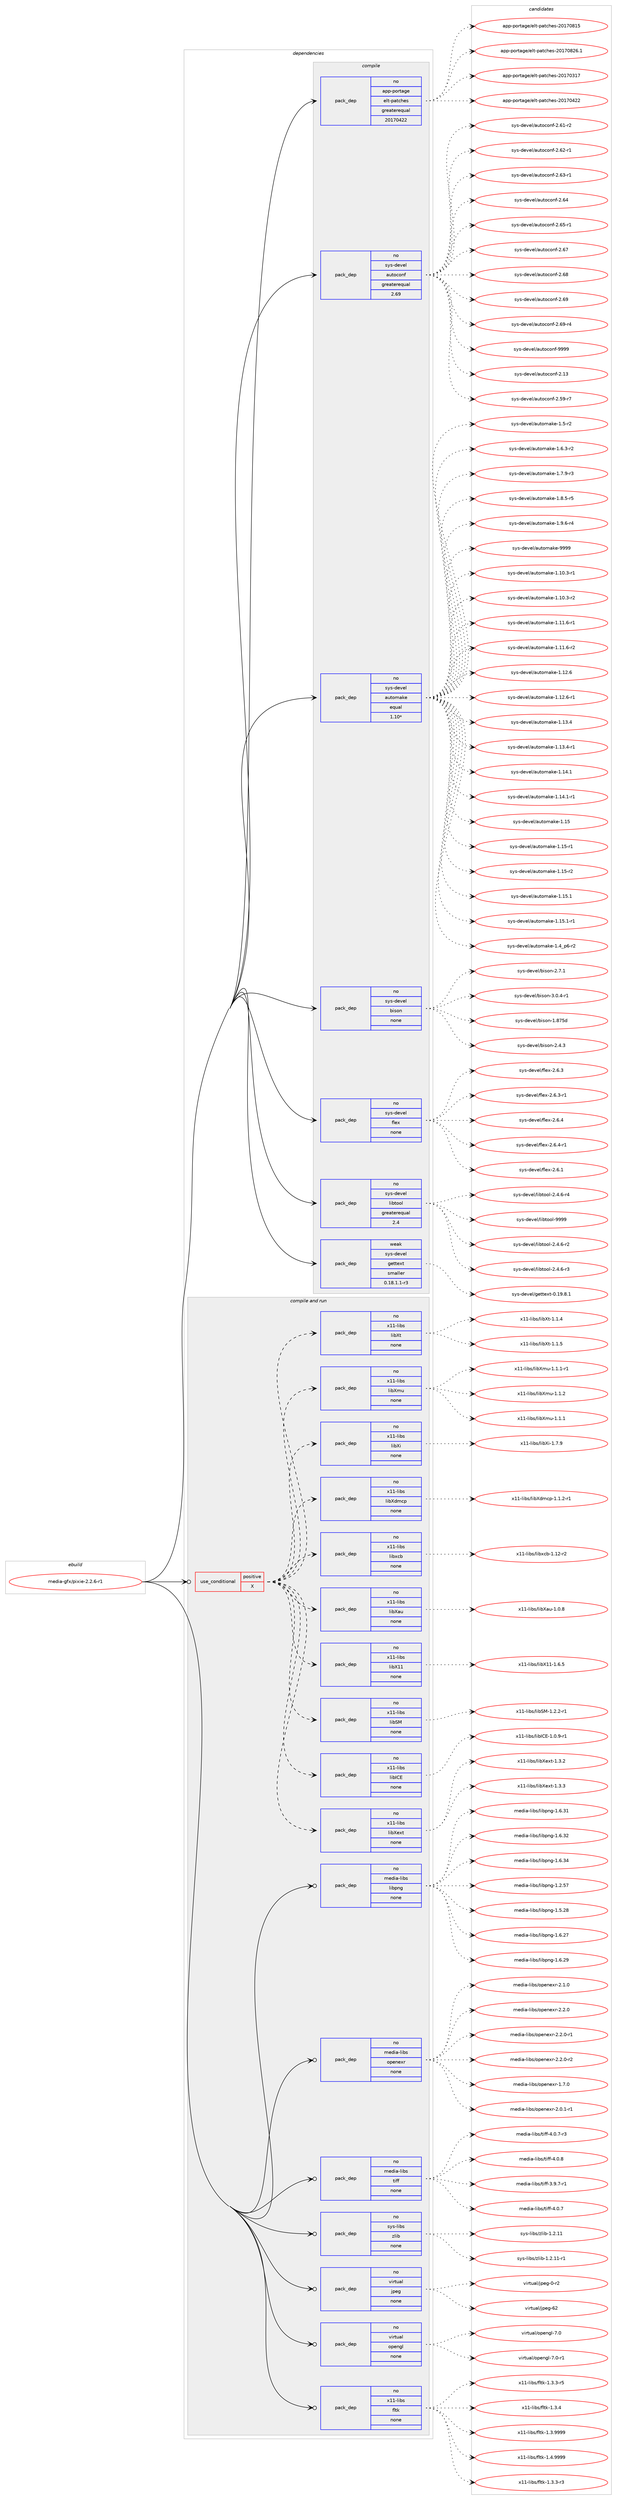 digraph prolog {

# *************
# Graph options
# *************

newrank=true;
concentrate=true;
compound=true;
graph [rankdir=LR,fontname=Helvetica,fontsize=10,ranksep=1.5];#, ranksep=2.5, nodesep=0.2];
edge  [arrowhead=vee];
node  [fontname=Helvetica,fontsize=10];

# **********
# The ebuild
# **********

subgraph cluster_leftcol {
color=gray;
rank=same;
label=<<i>ebuild</i>>;
id [label="media-gfx/pixie-2.2.6-r1", color=red, width=4, href="../media-gfx/pixie-2.2.6-r1.svg"];
}

# ****************
# The dependencies
# ****************

subgraph cluster_midcol {
color=gray;
label=<<i>dependencies</i>>;
subgraph cluster_compile {
fillcolor="#eeeeee";
style=filled;
label=<<i>compile</i>>;
subgraph pack263486 {
dependency357312 [label=<<TABLE BORDER="0" CELLBORDER="1" CELLSPACING="0" CELLPADDING="4" WIDTH="220"><TR><TD ROWSPAN="6" CELLPADDING="30">pack_dep</TD></TR><TR><TD WIDTH="110">no</TD></TR><TR><TD>app-portage</TD></TR><TR><TD>elt-patches</TD></TR><TR><TD>greaterequal</TD></TR><TR><TD>20170422</TD></TR></TABLE>>, shape=none, color=blue];
}
id:e -> dependency357312:w [weight=20,style="solid",arrowhead="vee"];
subgraph pack263487 {
dependency357313 [label=<<TABLE BORDER="0" CELLBORDER="1" CELLSPACING="0" CELLPADDING="4" WIDTH="220"><TR><TD ROWSPAN="6" CELLPADDING="30">pack_dep</TD></TR><TR><TD WIDTH="110">no</TD></TR><TR><TD>sys-devel</TD></TR><TR><TD>autoconf</TD></TR><TR><TD>greaterequal</TD></TR><TR><TD>2.69</TD></TR></TABLE>>, shape=none, color=blue];
}
id:e -> dependency357313:w [weight=20,style="solid",arrowhead="vee"];
subgraph pack263488 {
dependency357314 [label=<<TABLE BORDER="0" CELLBORDER="1" CELLSPACING="0" CELLPADDING="4" WIDTH="220"><TR><TD ROWSPAN="6" CELLPADDING="30">pack_dep</TD></TR><TR><TD WIDTH="110">no</TD></TR><TR><TD>sys-devel</TD></TR><TR><TD>automake</TD></TR><TR><TD>equal</TD></TR><TR><TD>1.10*</TD></TR></TABLE>>, shape=none, color=blue];
}
id:e -> dependency357314:w [weight=20,style="solid",arrowhead="vee"];
subgraph pack263489 {
dependency357315 [label=<<TABLE BORDER="0" CELLBORDER="1" CELLSPACING="0" CELLPADDING="4" WIDTH="220"><TR><TD ROWSPAN="6" CELLPADDING="30">pack_dep</TD></TR><TR><TD WIDTH="110">no</TD></TR><TR><TD>sys-devel</TD></TR><TR><TD>bison</TD></TR><TR><TD>none</TD></TR><TR><TD></TD></TR></TABLE>>, shape=none, color=blue];
}
id:e -> dependency357315:w [weight=20,style="solid",arrowhead="vee"];
subgraph pack263490 {
dependency357316 [label=<<TABLE BORDER="0" CELLBORDER="1" CELLSPACING="0" CELLPADDING="4" WIDTH="220"><TR><TD ROWSPAN="6" CELLPADDING="30">pack_dep</TD></TR><TR><TD WIDTH="110">no</TD></TR><TR><TD>sys-devel</TD></TR><TR><TD>flex</TD></TR><TR><TD>none</TD></TR><TR><TD></TD></TR></TABLE>>, shape=none, color=blue];
}
id:e -> dependency357316:w [weight=20,style="solid",arrowhead="vee"];
subgraph pack263491 {
dependency357317 [label=<<TABLE BORDER="0" CELLBORDER="1" CELLSPACING="0" CELLPADDING="4" WIDTH="220"><TR><TD ROWSPAN="6" CELLPADDING="30">pack_dep</TD></TR><TR><TD WIDTH="110">no</TD></TR><TR><TD>sys-devel</TD></TR><TR><TD>libtool</TD></TR><TR><TD>greaterequal</TD></TR><TR><TD>2.4</TD></TR></TABLE>>, shape=none, color=blue];
}
id:e -> dependency357317:w [weight=20,style="solid",arrowhead="vee"];
subgraph pack263492 {
dependency357318 [label=<<TABLE BORDER="0" CELLBORDER="1" CELLSPACING="0" CELLPADDING="4" WIDTH="220"><TR><TD ROWSPAN="6" CELLPADDING="30">pack_dep</TD></TR><TR><TD WIDTH="110">weak</TD></TR><TR><TD>sys-devel</TD></TR><TR><TD>gettext</TD></TR><TR><TD>smaller</TD></TR><TR><TD>0.18.1.1-r3</TD></TR></TABLE>>, shape=none, color=blue];
}
id:e -> dependency357318:w [weight=20,style="solid",arrowhead="vee"];
}
subgraph cluster_compileandrun {
fillcolor="#eeeeee";
style=filled;
label=<<i>compile and run</i>>;
subgraph cond88384 {
dependency357319 [label=<<TABLE BORDER="0" CELLBORDER="1" CELLSPACING="0" CELLPADDING="4"><TR><TD ROWSPAN="3" CELLPADDING="10">use_conditional</TD></TR><TR><TD>positive</TD></TR><TR><TD>X</TD></TR></TABLE>>, shape=none, color=red];
subgraph pack263493 {
dependency357320 [label=<<TABLE BORDER="0" CELLBORDER="1" CELLSPACING="0" CELLPADDING="4" WIDTH="220"><TR><TD ROWSPAN="6" CELLPADDING="30">pack_dep</TD></TR><TR><TD WIDTH="110">no</TD></TR><TR><TD>x11-libs</TD></TR><TR><TD>libXext</TD></TR><TR><TD>none</TD></TR><TR><TD></TD></TR></TABLE>>, shape=none, color=blue];
}
dependency357319:e -> dependency357320:w [weight=20,style="dashed",arrowhead="vee"];
subgraph pack263494 {
dependency357321 [label=<<TABLE BORDER="0" CELLBORDER="1" CELLSPACING="0" CELLPADDING="4" WIDTH="220"><TR><TD ROWSPAN="6" CELLPADDING="30">pack_dep</TD></TR><TR><TD WIDTH="110">no</TD></TR><TR><TD>x11-libs</TD></TR><TR><TD>libICE</TD></TR><TR><TD>none</TD></TR><TR><TD></TD></TR></TABLE>>, shape=none, color=blue];
}
dependency357319:e -> dependency357321:w [weight=20,style="dashed",arrowhead="vee"];
subgraph pack263495 {
dependency357322 [label=<<TABLE BORDER="0" CELLBORDER="1" CELLSPACING="0" CELLPADDING="4" WIDTH="220"><TR><TD ROWSPAN="6" CELLPADDING="30">pack_dep</TD></TR><TR><TD WIDTH="110">no</TD></TR><TR><TD>x11-libs</TD></TR><TR><TD>libSM</TD></TR><TR><TD>none</TD></TR><TR><TD></TD></TR></TABLE>>, shape=none, color=blue];
}
dependency357319:e -> dependency357322:w [weight=20,style="dashed",arrowhead="vee"];
subgraph pack263496 {
dependency357323 [label=<<TABLE BORDER="0" CELLBORDER="1" CELLSPACING="0" CELLPADDING="4" WIDTH="220"><TR><TD ROWSPAN="6" CELLPADDING="30">pack_dep</TD></TR><TR><TD WIDTH="110">no</TD></TR><TR><TD>x11-libs</TD></TR><TR><TD>libX11</TD></TR><TR><TD>none</TD></TR><TR><TD></TD></TR></TABLE>>, shape=none, color=blue];
}
dependency357319:e -> dependency357323:w [weight=20,style="dashed",arrowhead="vee"];
subgraph pack263497 {
dependency357324 [label=<<TABLE BORDER="0" CELLBORDER="1" CELLSPACING="0" CELLPADDING="4" WIDTH="220"><TR><TD ROWSPAN="6" CELLPADDING="30">pack_dep</TD></TR><TR><TD WIDTH="110">no</TD></TR><TR><TD>x11-libs</TD></TR><TR><TD>libXau</TD></TR><TR><TD>none</TD></TR><TR><TD></TD></TR></TABLE>>, shape=none, color=blue];
}
dependency357319:e -> dependency357324:w [weight=20,style="dashed",arrowhead="vee"];
subgraph pack263498 {
dependency357325 [label=<<TABLE BORDER="0" CELLBORDER="1" CELLSPACING="0" CELLPADDING="4" WIDTH="220"><TR><TD ROWSPAN="6" CELLPADDING="30">pack_dep</TD></TR><TR><TD WIDTH="110">no</TD></TR><TR><TD>x11-libs</TD></TR><TR><TD>libxcb</TD></TR><TR><TD>none</TD></TR><TR><TD></TD></TR></TABLE>>, shape=none, color=blue];
}
dependency357319:e -> dependency357325:w [weight=20,style="dashed",arrowhead="vee"];
subgraph pack263499 {
dependency357326 [label=<<TABLE BORDER="0" CELLBORDER="1" CELLSPACING="0" CELLPADDING="4" WIDTH="220"><TR><TD ROWSPAN="6" CELLPADDING="30">pack_dep</TD></TR><TR><TD WIDTH="110">no</TD></TR><TR><TD>x11-libs</TD></TR><TR><TD>libXdmcp</TD></TR><TR><TD>none</TD></TR><TR><TD></TD></TR></TABLE>>, shape=none, color=blue];
}
dependency357319:e -> dependency357326:w [weight=20,style="dashed",arrowhead="vee"];
subgraph pack263500 {
dependency357327 [label=<<TABLE BORDER="0" CELLBORDER="1" CELLSPACING="0" CELLPADDING="4" WIDTH="220"><TR><TD ROWSPAN="6" CELLPADDING="30">pack_dep</TD></TR><TR><TD WIDTH="110">no</TD></TR><TR><TD>x11-libs</TD></TR><TR><TD>libXi</TD></TR><TR><TD>none</TD></TR><TR><TD></TD></TR></TABLE>>, shape=none, color=blue];
}
dependency357319:e -> dependency357327:w [weight=20,style="dashed",arrowhead="vee"];
subgraph pack263501 {
dependency357328 [label=<<TABLE BORDER="0" CELLBORDER="1" CELLSPACING="0" CELLPADDING="4" WIDTH="220"><TR><TD ROWSPAN="6" CELLPADDING="30">pack_dep</TD></TR><TR><TD WIDTH="110">no</TD></TR><TR><TD>x11-libs</TD></TR><TR><TD>libXmu</TD></TR><TR><TD>none</TD></TR><TR><TD></TD></TR></TABLE>>, shape=none, color=blue];
}
dependency357319:e -> dependency357328:w [weight=20,style="dashed",arrowhead="vee"];
subgraph pack263502 {
dependency357329 [label=<<TABLE BORDER="0" CELLBORDER="1" CELLSPACING="0" CELLPADDING="4" WIDTH="220"><TR><TD ROWSPAN="6" CELLPADDING="30">pack_dep</TD></TR><TR><TD WIDTH="110">no</TD></TR><TR><TD>x11-libs</TD></TR><TR><TD>libXt</TD></TR><TR><TD>none</TD></TR><TR><TD></TD></TR></TABLE>>, shape=none, color=blue];
}
dependency357319:e -> dependency357329:w [weight=20,style="dashed",arrowhead="vee"];
}
id:e -> dependency357319:w [weight=20,style="solid",arrowhead="odotvee"];
subgraph pack263503 {
dependency357330 [label=<<TABLE BORDER="0" CELLBORDER="1" CELLSPACING="0" CELLPADDING="4" WIDTH="220"><TR><TD ROWSPAN="6" CELLPADDING="30">pack_dep</TD></TR><TR><TD WIDTH="110">no</TD></TR><TR><TD>media-libs</TD></TR><TR><TD>libpng</TD></TR><TR><TD>none</TD></TR><TR><TD></TD></TR></TABLE>>, shape=none, color=blue];
}
id:e -> dependency357330:w [weight=20,style="solid",arrowhead="odotvee"];
subgraph pack263504 {
dependency357331 [label=<<TABLE BORDER="0" CELLBORDER="1" CELLSPACING="0" CELLPADDING="4" WIDTH="220"><TR><TD ROWSPAN="6" CELLPADDING="30">pack_dep</TD></TR><TR><TD WIDTH="110">no</TD></TR><TR><TD>media-libs</TD></TR><TR><TD>openexr</TD></TR><TR><TD>none</TD></TR><TR><TD></TD></TR></TABLE>>, shape=none, color=blue];
}
id:e -> dependency357331:w [weight=20,style="solid",arrowhead="odotvee"];
subgraph pack263505 {
dependency357332 [label=<<TABLE BORDER="0" CELLBORDER="1" CELLSPACING="0" CELLPADDING="4" WIDTH="220"><TR><TD ROWSPAN="6" CELLPADDING="30">pack_dep</TD></TR><TR><TD WIDTH="110">no</TD></TR><TR><TD>media-libs</TD></TR><TR><TD>tiff</TD></TR><TR><TD>none</TD></TR><TR><TD></TD></TR></TABLE>>, shape=none, color=blue];
}
id:e -> dependency357332:w [weight=20,style="solid",arrowhead="odotvee"];
subgraph pack263506 {
dependency357333 [label=<<TABLE BORDER="0" CELLBORDER="1" CELLSPACING="0" CELLPADDING="4" WIDTH="220"><TR><TD ROWSPAN="6" CELLPADDING="30">pack_dep</TD></TR><TR><TD WIDTH="110">no</TD></TR><TR><TD>sys-libs</TD></TR><TR><TD>zlib</TD></TR><TR><TD>none</TD></TR><TR><TD></TD></TR></TABLE>>, shape=none, color=blue];
}
id:e -> dependency357333:w [weight=20,style="solid",arrowhead="odotvee"];
subgraph pack263507 {
dependency357334 [label=<<TABLE BORDER="0" CELLBORDER="1" CELLSPACING="0" CELLPADDING="4" WIDTH="220"><TR><TD ROWSPAN="6" CELLPADDING="30">pack_dep</TD></TR><TR><TD WIDTH="110">no</TD></TR><TR><TD>virtual</TD></TR><TR><TD>jpeg</TD></TR><TR><TD>none</TD></TR><TR><TD></TD></TR></TABLE>>, shape=none, color=blue];
}
id:e -> dependency357334:w [weight=20,style="solid",arrowhead="odotvee"];
subgraph pack263508 {
dependency357335 [label=<<TABLE BORDER="0" CELLBORDER="1" CELLSPACING="0" CELLPADDING="4" WIDTH="220"><TR><TD ROWSPAN="6" CELLPADDING="30">pack_dep</TD></TR><TR><TD WIDTH="110">no</TD></TR><TR><TD>virtual</TD></TR><TR><TD>opengl</TD></TR><TR><TD>none</TD></TR><TR><TD></TD></TR></TABLE>>, shape=none, color=blue];
}
id:e -> dependency357335:w [weight=20,style="solid",arrowhead="odotvee"];
subgraph pack263509 {
dependency357336 [label=<<TABLE BORDER="0" CELLBORDER="1" CELLSPACING="0" CELLPADDING="4" WIDTH="220"><TR><TD ROWSPAN="6" CELLPADDING="30">pack_dep</TD></TR><TR><TD WIDTH="110">no</TD></TR><TR><TD>x11-libs</TD></TR><TR><TD>fltk</TD></TR><TR><TD>none</TD></TR><TR><TD></TD></TR></TABLE>>, shape=none, color=blue];
}
id:e -> dependency357336:w [weight=20,style="solid",arrowhead="odotvee"];
}
subgraph cluster_run {
fillcolor="#eeeeee";
style=filled;
label=<<i>run</i>>;
}
}

# **************
# The candidates
# **************

subgraph cluster_choices {
rank=same;
color=gray;
label=<<i>candidates</i>>;

subgraph choice263486 {
color=black;
nodesep=1;
choice97112112451121111141169710310147101108116451129711699104101115455048495548514955 [label="app-portage/elt-patches-20170317", color=red, width=4,href="../app-portage/elt-patches-20170317.svg"];
choice97112112451121111141169710310147101108116451129711699104101115455048495548525050 [label="app-portage/elt-patches-20170422", color=red, width=4,href="../app-portage/elt-patches-20170422.svg"];
choice97112112451121111141169710310147101108116451129711699104101115455048495548564953 [label="app-portage/elt-patches-20170815", color=red, width=4,href="../app-portage/elt-patches-20170815.svg"];
choice971121124511211111411697103101471011081164511297116991041011154550484955485650544649 [label="app-portage/elt-patches-20170826.1", color=red, width=4,href="../app-portage/elt-patches-20170826.1.svg"];
dependency357312:e -> choice97112112451121111141169710310147101108116451129711699104101115455048495548514955:w [style=dotted,weight="100"];
dependency357312:e -> choice97112112451121111141169710310147101108116451129711699104101115455048495548525050:w [style=dotted,weight="100"];
dependency357312:e -> choice97112112451121111141169710310147101108116451129711699104101115455048495548564953:w [style=dotted,weight="100"];
dependency357312:e -> choice971121124511211111411697103101471011081164511297116991041011154550484955485650544649:w [style=dotted,weight="100"];
}
subgraph choice263487 {
color=black;
nodesep=1;
choice115121115451001011181011084797117116111991111101024550464951 [label="sys-devel/autoconf-2.13", color=red, width=4,href="../sys-devel/autoconf-2.13.svg"];
choice1151211154510010111810110847971171161119911111010245504653574511455 [label="sys-devel/autoconf-2.59-r7", color=red, width=4,href="../sys-devel/autoconf-2.59-r7.svg"];
choice1151211154510010111810110847971171161119911111010245504654494511450 [label="sys-devel/autoconf-2.61-r2", color=red, width=4,href="../sys-devel/autoconf-2.61-r2.svg"];
choice1151211154510010111810110847971171161119911111010245504654504511449 [label="sys-devel/autoconf-2.62-r1", color=red, width=4,href="../sys-devel/autoconf-2.62-r1.svg"];
choice1151211154510010111810110847971171161119911111010245504654514511449 [label="sys-devel/autoconf-2.63-r1", color=red, width=4,href="../sys-devel/autoconf-2.63-r1.svg"];
choice115121115451001011181011084797117116111991111101024550465452 [label="sys-devel/autoconf-2.64", color=red, width=4,href="../sys-devel/autoconf-2.64.svg"];
choice1151211154510010111810110847971171161119911111010245504654534511449 [label="sys-devel/autoconf-2.65-r1", color=red, width=4,href="../sys-devel/autoconf-2.65-r1.svg"];
choice115121115451001011181011084797117116111991111101024550465455 [label="sys-devel/autoconf-2.67", color=red, width=4,href="../sys-devel/autoconf-2.67.svg"];
choice115121115451001011181011084797117116111991111101024550465456 [label="sys-devel/autoconf-2.68", color=red, width=4,href="../sys-devel/autoconf-2.68.svg"];
choice115121115451001011181011084797117116111991111101024550465457 [label="sys-devel/autoconf-2.69", color=red, width=4,href="../sys-devel/autoconf-2.69.svg"];
choice1151211154510010111810110847971171161119911111010245504654574511452 [label="sys-devel/autoconf-2.69-r4", color=red, width=4,href="../sys-devel/autoconf-2.69-r4.svg"];
choice115121115451001011181011084797117116111991111101024557575757 [label="sys-devel/autoconf-9999", color=red, width=4,href="../sys-devel/autoconf-9999.svg"];
dependency357313:e -> choice115121115451001011181011084797117116111991111101024550464951:w [style=dotted,weight="100"];
dependency357313:e -> choice1151211154510010111810110847971171161119911111010245504653574511455:w [style=dotted,weight="100"];
dependency357313:e -> choice1151211154510010111810110847971171161119911111010245504654494511450:w [style=dotted,weight="100"];
dependency357313:e -> choice1151211154510010111810110847971171161119911111010245504654504511449:w [style=dotted,weight="100"];
dependency357313:e -> choice1151211154510010111810110847971171161119911111010245504654514511449:w [style=dotted,weight="100"];
dependency357313:e -> choice115121115451001011181011084797117116111991111101024550465452:w [style=dotted,weight="100"];
dependency357313:e -> choice1151211154510010111810110847971171161119911111010245504654534511449:w [style=dotted,weight="100"];
dependency357313:e -> choice115121115451001011181011084797117116111991111101024550465455:w [style=dotted,weight="100"];
dependency357313:e -> choice115121115451001011181011084797117116111991111101024550465456:w [style=dotted,weight="100"];
dependency357313:e -> choice115121115451001011181011084797117116111991111101024550465457:w [style=dotted,weight="100"];
dependency357313:e -> choice1151211154510010111810110847971171161119911111010245504654574511452:w [style=dotted,weight="100"];
dependency357313:e -> choice115121115451001011181011084797117116111991111101024557575757:w [style=dotted,weight="100"];
}
subgraph choice263488 {
color=black;
nodesep=1;
choice11512111545100101118101108479711711611110997107101454946494846514511449 [label="sys-devel/automake-1.10.3-r1", color=red, width=4,href="../sys-devel/automake-1.10.3-r1.svg"];
choice11512111545100101118101108479711711611110997107101454946494846514511450 [label="sys-devel/automake-1.10.3-r2", color=red, width=4,href="../sys-devel/automake-1.10.3-r2.svg"];
choice11512111545100101118101108479711711611110997107101454946494946544511449 [label="sys-devel/automake-1.11.6-r1", color=red, width=4,href="../sys-devel/automake-1.11.6-r1.svg"];
choice11512111545100101118101108479711711611110997107101454946494946544511450 [label="sys-devel/automake-1.11.6-r2", color=red, width=4,href="../sys-devel/automake-1.11.6-r2.svg"];
choice1151211154510010111810110847971171161111099710710145494649504654 [label="sys-devel/automake-1.12.6", color=red, width=4,href="../sys-devel/automake-1.12.6.svg"];
choice11512111545100101118101108479711711611110997107101454946495046544511449 [label="sys-devel/automake-1.12.6-r1", color=red, width=4,href="../sys-devel/automake-1.12.6-r1.svg"];
choice1151211154510010111810110847971171161111099710710145494649514652 [label="sys-devel/automake-1.13.4", color=red, width=4,href="../sys-devel/automake-1.13.4.svg"];
choice11512111545100101118101108479711711611110997107101454946495146524511449 [label="sys-devel/automake-1.13.4-r1", color=red, width=4,href="../sys-devel/automake-1.13.4-r1.svg"];
choice1151211154510010111810110847971171161111099710710145494649524649 [label="sys-devel/automake-1.14.1", color=red, width=4,href="../sys-devel/automake-1.14.1.svg"];
choice11512111545100101118101108479711711611110997107101454946495246494511449 [label="sys-devel/automake-1.14.1-r1", color=red, width=4,href="../sys-devel/automake-1.14.1-r1.svg"];
choice115121115451001011181011084797117116111109971071014549464953 [label="sys-devel/automake-1.15", color=red, width=4,href="../sys-devel/automake-1.15.svg"];
choice1151211154510010111810110847971171161111099710710145494649534511449 [label="sys-devel/automake-1.15-r1", color=red, width=4,href="../sys-devel/automake-1.15-r1.svg"];
choice1151211154510010111810110847971171161111099710710145494649534511450 [label="sys-devel/automake-1.15-r2", color=red, width=4,href="../sys-devel/automake-1.15-r2.svg"];
choice1151211154510010111810110847971171161111099710710145494649534649 [label="sys-devel/automake-1.15.1", color=red, width=4,href="../sys-devel/automake-1.15.1.svg"];
choice11512111545100101118101108479711711611110997107101454946495346494511449 [label="sys-devel/automake-1.15.1-r1", color=red, width=4,href="../sys-devel/automake-1.15.1-r1.svg"];
choice115121115451001011181011084797117116111109971071014549465295112544511450 [label="sys-devel/automake-1.4_p6-r2", color=red, width=4,href="../sys-devel/automake-1.4_p6-r2.svg"];
choice11512111545100101118101108479711711611110997107101454946534511450 [label="sys-devel/automake-1.5-r2", color=red, width=4,href="../sys-devel/automake-1.5-r2.svg"];
choice115121115451001011181011084797117116111109971071014549465446514511450 [label="sys-devel/automake-1.6.3-r2", color=red, width=4,href="../sys-devel/automake-1.6.3-r2.svg"];
choice115121115451001011181011084797117116111109971071014549465546574511451 [label="sys-devel/automake-1.7.9-r3", color=red, width=4,href="../sys-devel/automake-1.7.9-r3.svg"];
choice115121115451001011181011084797117116111109971071014549465646534511453 [label="sys-devel/automake-1.8.5-r5", color=red, width=4,href="../sys-devel/automake-1.8.5-r5.svg"];
choice115121115451001011181011084797117116111109971071014549465746544511452 [label="sys-devel/automake-1.9.6-r4", color=red, width=4,href="../sys-devel/automake-1.9.6-r4.svg"];
choice115121115451001011181011084797117116111109971071014557575757 [label="sys-devel/automake-9999", color=red, width=4,href="../sys-devel/automake-9999.svg"];
dependency357314:e -> choice11512111545100101118101108479711711611110997107101454946494846514511449:w [style=dotted,weight="100"];
dependency357314:e -> choice11512111545100101118101108479711711611110997107101454946494846514511450:w [style=dotted,weight="100"];
dependency357314:e -> choice11512111545100101118101108479711711611110997107101454946494946544511449:w [style=dotted,weight="100"];
dependency357314:e -> choice11512111545100101118101108479711711611110997107101454946494946544511450:w [style=dotted,weight="100"];
dependency357314:e -> choice1151211154510010111810110847971171161111099710710145494649504654:w [style=dotted,weight="100"];
dependency357314:e -> choice11512111545100101118101108479711711611110997107101454946495046544511449:w [style=dotted,weight="100"];
dependency357314:e -> choice1151211154510010111810110847971171161111099710710145494649514652:w [style=dotted,weight="100"];
dependency357314:e -> choice11512111545100101118101108479711711611110997107101454946495146524511449:w [style=dotted,weight="100"];
dependency357314:e -> choice1151211154510010111810110847971171161111099710710145494649524649:w [style=dotted,weight="100"];
dependency357314:e -> choice11512111545100101118101108479711711611110997107101454946495246494511449:w [style=dotted,weight="100"];
dependency357314:e -> choice115121115451001011181011084797117116111109971071014549464953:w [style=dotted,weight="100"];
dependency357314:e -> choice1151211154510010111810110847971171161111099710710145494649534511449:w [style=dotted,weight="100"];
dependency357314:e -> choice1151211154510010111810110847971171161111099710710145494649534511450:w [style=dotted,weight="100"];
dependency357314:e -> choice1151211154510010111810110847971171161111099710710145494649534649:w [style=dotted,weight="100"];
dependency357314:e -> choice11512111545100101118101108479711711611110997107101454946495346494511449:w [style=dotted,weight="100"];
dependency357314:e -> choice115121115451001011181011084797117116111109971071014549465295112544511450:w [style=dotted,weight="100"];
dependency357314:e -> choice11512111545100101118101108479711711611110997107101454946534511450:w [style=dotted,weight="100"];
dependency357314:e -> choice115121115451001011181011084797117116111109971071014549465446514511450:w [style=dotted,weight="100"];
dependency357314:e -> choice115121115451001011181011084797117116111109971071014549465546574511451:w [style=dotted,weight="100"];
dependency357314:e -> choice115121115451001011181011084797117116111109971071014549465646534511453:w [style=dotted,weight="100"];
dependency357314:e -> choice115121115451001011181011084797117116111109971071014549465746544511452:w [style=dotted,weight="100"];
dependency357314:e -> choice115121115451001011181011084797117116111109971071014557575757:w [style=dotted,weight="100"];
}
subgraph choice263489 {
color=black;
nodesep=1;
choice115121115451001011181011084798105115111110454946565553100 [label="sys-devel/bison-1.875d", color=red, width=4,href="../sys-devel/bison-1.875d.svg"];
choice115121115451001011181011084798105115111110455046524651 [label="sys-devel/bison-2.4.3", color=red, width=4,href="../sys-devel/bison-2.4.3.svg"];
choice115121115451001011181011084798105115111110455046554649 [label="sys-devel/bison-2.7.1", color=red, width=4,href="../sys-devel/bison-2.7.1.svg"];
choice1151211154510010111810110847981051151111104551464846524511449 [label="sys-devel/bison-3.0.4-r1", color=red, width=4,href="../sys-devel/bison-3.0.4-r1.svg"];
dependency357315:e -> choice115121115451001011181011084798105115111110454946565553100:w [style=dotted,weight="100"];
dependency357315:e -> choice115121115451001011181011084798105115111110455046524651:w [style=dotted,weight="100"];
dependency357315:e -> choice115121115451001011181011084798105115111110455046554649:w [style=dotted,weight="100"];
dependency357315:e -> choice1151211154510010111810110847981051151111104551464846524511449:w [style=dotted,weight="100"];
}
subgraph choice263490 {
color=black;
nodesep=1;
choice1151211154510010111810110847102108101120455046544649 [label="sys-devel/flex-2.6.1", color=red, width=4,href="../sys-devel/flex-2.6.1.svg"];
choice1151211154510010111810110847102108101120455046544651 [label="sys-devel/flex-2.6.3", color=red, width=4,href="../sys-devel/flex-2.6.3.svg"];
choice11512111545100101118101108471021081011204550465446514511449 [label="sys-devel/flex-2.6.3-r1", color=red, width=4,href="../sys-devel/flex-2.6.3-r1.svg"];
choice1151211154510010111810110847102108101120455046544652 [label="sys-devel/flex-2.6.4", color=red, width=4,href="../sys-devel/flex-2.6.4.svg"];
choice11512111545100101118101108471021081011204550465446524511449 [label="sys-devel/flex-2.6.4-r1", color=red, width=4,href="../sys-devel/flex-2.6.4-r1.svg"];
dependency357316:e -> choice1151211154510010111810110847102108101120455046544649:w [style=dotted,weight="100"];
dependency357316:e -> choice1151211154510010111810110847102108101120455046544651:w [style=dotted,weight="100"];
dependency357316:e -> choice11512111545100101118101108471021081011204550465446514511449:w [style=dotted,weight="100"];
dependency357316:e -> choice1151211154510010111810110847102108101120455046544652:w [style=dotted,weight="100"];
dependency357316:e -> choice11512111545100101118101108471021081011204550465446524511449:w [style=dotted,weight="100"];
}
subgraph choice263491 {
color=black;
nodesep=1;
choice1151211154510010111810110847108105981161111111084550465246544511450 [label="sys-devel/libtool-2.4.6-r2", color=red, width=4,href="../sys-devel/libtool-2.4.6-r2.svg"];
choice1151211154510010111810110847108105981161111111084550465246544511451 [label="sys-devel/libtool-2.4.6-r3", color=red, width=4,href="../sys-devel/libtool-2.4.6-r3.svg"];
choice1151211154510010111810110847108105981161111111084550465246544511452 [label="sys-devel/libtool-2.4.6-r4", color=red, width=4,href="../sys-devel/libtool-2.4.6-r4.svg"];
choice1151211154510010111810110847108105981161111111084557575757 [label="sys-devel/libtool-9999", color=red, width=4,href="../sys-devel/libtool-9999.svg"];
dependency357317:e -> choice1151211154510010111810110847108105981161111111084550465246544511450:w [style=dotted,weight="100"];
dependency357317:e -> choice1151211154510010111810110847108105981161111111084550465246544511451:w [style=dotted,weight="100"];
dependency357317:e -> choice1151211154510010111810110847108105981161111111084550465246544511452:w [style=dotted,weight="100"];
dependency357317:e -> choice1151211154510010111810110847108105981161111111084557575757:w [style=dotted,weight="100"];
}
subgraph choice263492 {
color=black;
nodesep=1;
choice1151211154510010111810110847103101116116101120116454846495746564649 [label="sys-devel/gettext-0.19.8.1", color=red, width=4,href="../sys-devel/gettext-0.19.8.1.svg"];
dependency357318:e -> choice1151211154510010111810110847103101116116101120116454846495746564649:w [style=dotted,weight="100"];
}
subgraph choice263493 {
color=black;
nodesep=1;
choice12049494510810598115471081059888101120116454946514650 [label="x11-libs/libXext-1.3.2", color=red, width=4,href="../x11-libs/libXext-1.3.2.svg"];
choice12049494510810598115471081059888101120116454946514651 [label="x11-libs/libXext-1.3.3", color=red, width=4,href="../x11-libs/libXext-1.3.3.svg"];
dependency357320:e -> choice12049494510810598115471081059888101120116454946514650:w [style=dotted,weight="100"];
dependency357320:e -> choice12049494510810598115471081059888101120116454946514651:w [style=dotted,weight="100"];
}
subgraph choice263494 {
color=black;
nodesep=1;
choice1204949451081059811547108105987367694549464846574511449 [label="x11-libs/libICE-1.0.9-r1", color=red, width=4,href="../x11-libs/libICE-1.0.9-r1.svg"];
dependency357321:e -> choice1204949451081059811547108105987367694549464846574511449:w [style=dotted,weight="100"];
}
subgraph choice263495 {
color=black;
nodesep=1;
choice12049494510810598115471081059883774549465046504511449 [label="x11-libs/libSM-1.2.2-r1", color=red, width=4,href="../x11-libs/libSM-1.2.2-r1.svg"];
dependency357322:e -> choice12049494510810598115471081059883774549465046504511449:w [style=dotted,weight="100"];
}
subgraph choice263496 {
color=black;
nodesep=1;
choice120494945108105981154710810598884949454946544653 [label="x11-libs/libX11-1.6.5", color=red, width=4,href="../x11-libs/libX11-1.6.5.svg"];
dependency357323:e -> choice120494945108105981154710810598884949454946544653:w [style=dotted,weight="100"];
}
subgraph choice263497 {
color=black;
nodesep=1;
choice1204949451081059811547108105988897117454946484656 [label="x11-libs/libXau-1.0.8", color=red, width=4,href="../x11-libs/libXau-1.0.8.svg"];
dependency357324:e -> choice1204949451081059811547108105988897117454946484656:w [style=dotted,weight="100"];
}
subgraph choice263498 {
color=black;
nodesep=1;
choice120494945108105981154710810598120999845494649504511450 [label="x11-libs/libxcb-1.12-r2", color=red, width=4,href="../x11-libs/libxcb-1.12-r2.svg"];
dependency357325:e -> choice120494945108105981154710810598120999845494649504511450:w [style=dotted,weight="100"];
}
subgraph choice263499 {
color=black;
nodesep=1;
choice12049494510810598115471081059888100109991124549464946504511449 [label="x11-libs/libXdmcp-1.1.2-r1", color=red, width=4,href="../x11-libs/libXdmcp-1.1.2-r1.svg"];
dependency357326:e -> choice12049494510810598115471081059888100109991124549464946504511449:w [style=dotted,weight="100"];
}
subgraph choice263500 {
color=black;
nodesep=1;
choice12049494510810598115471081059888105454946554657 [label="x11-libs/libXi-1.7.9", color=red, width=4,href="../x11-libs/libXi-1.7.9.svg"];
dependency357327:e -> choice12049494510810598115471081059888105454946554657:w [style=dotted,weight="100"];
}
subgraph choice263501 {
color=black;
nodesep=1;
choice12049494510810598115471081059888109117454946494649 [label="x11-libs/libXmu-1.1.1", color=red, width=4,href="../x11-libs/libXmu-1.1.1.svg"];
choice120494945108105981154710810598881091174549464946494511449 [label="x11-libs/libXmu-1.1.1-r1", color=red, width=4,href="../x11-libs/libXmu-1.1.1-r1.svg"];
choice12049494510810598115471081059888109117454946494650 [label="x11-libs/libXmu-1.1.2", color=red, width=4,href="../x11-libs/libXmu-1.1.2.svg"];
dependency357328:e -> choice12049494510810598115471081059888109117454946494649:w [style=dotted,weight="100"];
dependency357328:e -> choice120494945108105981154710810598881091174549464946494511449:w [style=dotted,weight="100"];
dependency357328:e -> choice12049494510810598115471081059888109117454946494650:w [style=dotted,weight="100"];
}
subgraph choice263502 {
color=black;
nodesep=1;
choice12049494510810598115471081059888116454946494652 [label="x11-libs/libXt-1.1.4", color=red, width=4,href="../x11-libs/libXt-1.1.4.svg"];
choice12049494510810598115471081059888116454946494653 [label="x11-libs/libXt-1.1.5", color=red, width=4,href="../x11-libs/libXt-1.1.5.svg"];
dependency357329:e -> choice12049494510810598115471081059888116454946494652:w [style=dotted,weight="100"];
dependency357329:e -> choice12049494510810598115471081059888116454946494653:w [style=dotted,weight="100"];
}
subgraph choice263503 {
color=black;
nodesep=1;
choice109101100105974510810598115471081059811211010345494650465355 [label="media-libs/libpng-1.2.57", color=red, width=4,href="../media-libs/libpng-1.2.57.svg"];
choice109101100105974510810598115471081059811211010345494653465056 [label="media-libs/libpng-1.5.28", color=red, width=4,href="../media-libs/libpng-1.5.28.svg"];
choice109101100105974510810598115471081059811211010345494654465055 [label="media-libs/libpng-1.6.27", color=red, width=4,href="../media-libs/libpng-1.6.27.svg"];
choice109101100105974510810598115471081059811211010345494654465057 [label="media-libs/libpng-1.6.29", color=red, width=4,href="../media-libs/libpng-1.6.29.svg"];
choice109101100105974510810598115471081059811211010345494654465149 [label="media-libs/libpng-1.6.31", color=red, width=4,href="../media-libs/libpng-1.6.31.svg"];
choice109101100105974510810598115471081059811211010345494654465150 [label="media-libs/libpng-1.6.32", color=red, width=4,href="../media-libs/libpng-1.6.32.svg"];
choice109101100105974510810598115471081059811211010345494654465152 [label="media-libs/libpng-1.6.34", color=red, width=4,href="../media-libs/libpng-1.6.34.svg"];
dependency357330:e -> choice109101100105974510810598115471081059811211010345494650465355:w [style=dotted,weight="100"];
dependency357330:e -> choice109101100105974510810598115471081059811211010345494653465056:w [style=dotted,weight="100"];
dependency357330:e -> choice109101100105974510810598115471081059811211010345494654465055:w [style=dotted,weight="100"];
dependency357330:e -> choice109101100105974510810598115471081059811211010345494654465057:w [style=dotted,weight="100"];
dependency357330:e -> choice109101100105974510810598115471081059811211010345494654465149:w [style=dotted,weight="100"];
dependency357330:e -> choice109101100105974510810598115471081059811211010345494654465150:w [style=dotted,weight="100"];
dependency357330:e -> choice109101100105974510810598115471081059811211010345494654465152:w [style=dotted,weight="100"];
}
subgraph choice263504 {
color=black;
nodesep=1;
choice10910110010597451081059811547111112101110101120114454946554648 [label="media-libs/openexr-1.7.0", color=red, width=4,href="../media-libs/openexr-1.7.0.svg"];
choice109101100105974510810598115471111121011101011201144550464846494511449 [label="media-libs/openexr-2.0.1-r1", color=red, width=4,href="../media-libs/openexr-2.0.1-r1.svg"];
choice10910110010597451081059811547111112101110101120114455046494648 [label="media-libs/openexr-2.1.0", color=red, width=4,href="../media-libs/openexr-2.1.0.svg"];
choice10910110010597451081059811547111112101110101120114455046504648 [label="media-libs/openexr-2.2.0", color=red, width=4,href="../media-libs/openexr-2.2.0.svg"];
choice109101100105974510810598115471111121011101011201144550465046484511449 [label="media-libs/openexr-2.2.0-r1", color=red, width=4,href="../media-libs/openexr-2.2.0-r1.svg"];
choice109101100105974510810598115471111121011101011201144550465046484511450 [label="media-libs/openexr-2.2.0-r2", color=red, width=4,href="../media-libs/openexr-2.2.0-r2.svg"];
dependency357331:e -> choice10910110010597451081059811547111112101110101120114454946554648:w [style=dotted,weight="100"];
dependency357331:e -> choice109101100105974510810598115471111121011101011201144550464846494511449:w [style=dotted,weight="100"];
dependency357331:e -> choice10910110010597451081059811547111112101110101120114455046494648:w [style=dotted,weight="100"];
dependency357331:e -> choice10910110010597451081059811547111112101110101120114455046504648:w [style=dotted,weight="100"];
dependency357331:e -> choice109101100105974510810598115471111121011101011201144550465046484511449:w [style=dotted,weight="100"];
dependency357331:e -> choice109101100105974510810598115471111121011101011201144550465046484511450:w [style=dotted,weight="100"];
}
subgraph choice263505 {
color=black;
nodesep=1;
choice109101100105974510810598115471161051021024551465746554511449 [label="media-libs/tiff-3.9.7-r1", color=red, width=4,href="../media-libs/tiff-3.9.7-r1.svg"];
choice10910110010597451081059811547116105102102455246484655 [label="media-libs/tiff-4.0.7", color=red, width=4,href="../media-libs/tiff-4.0.7.svg"];
choice109101100105974510810598115471161051021024552464846554511451 [label="media-libs/tiff-4.0.7-r3", color=red, width=4,href="../media-libs/tiff-4.0.7-r3.svg"];
choice10910110010597451081059811547116105102102455246484656 [label="media-libs/tiff-4.0.8", color=red, width=4,href="../media-libs/tiff-4.0.8.svg"];
dependency357332:e -> choice109101100105974510810598115471161051021024551465746554511449:w [style=dotted,weight="100"];
dependency357332:e -> choice10910110010597451081059811547116105102102455246484655:w [style=dotted,weight="100"];
dependency357332:e -> choice109101100105974510810598115471161051021024552464846554511451:w [style=dotted,weight="100"];
dependency357332:e -> choice10910110010597451081059811547116105102102455246484656:w [style=dotted,weight="100"];
}
subgraph choice263506 {
color=black;
nodesep=1;
choice1151211154510810598115471221081059845494650464949 [label="sys-libs/zlib-1.2.11", color=red, width=4,href="../sys-libs/zlib-1.2.11.svg"];
choice11512111545108105981154712210810598454946504649494511449 [label="sys-libs/zlib-1.2.11-r1", color=red, width=4,href="../sys-libs/zlib-1.2.11-r1.svg"];
dependency357333:e -> choice1151211154510810598115471221081059845494650464949:w [style=dotted,weight="100"];
dependency357333:e -> choice11512111545108105981154712210810598454946504649494511449:w [style=dotted,weight="100"];
}
subgraph choice263507 {
color=black;
nodesep=1;
choice118105114116117971084710611210110345484511450 [label="virtual/jpeg-0-r2", color=red, width=4,href="../virtual/jpeg-0-r2.svg"];
choice1181051141161179710847106112101103455450 [label="virtual/jpeg-62", color=red, width=4,href="../virtual/jpeg-62.svg"];
dependency357334:e -> choice118105114116117971084710611210110345484511450:w [style=dotted,weight="100"];
dependency357334:e -> choice1181051141161179710847106112101103455450:w [style=dotted,weight="100"];
}
subgraph choice263508 {
color=black;
nodesep=1;
choice118105114116117971084711111210111010310845554648 [label="virtual/opengl-7.0", color=red, width=4,href="../virtual/opengl-7.0.svg"];
choice1181051141161179710847111112101110103108455546484511449 [label="virtual/opengl-7.0-r1", color=red, width=4,href="../virtual/opengl-7.0-r1.svg"];
dependency357335:e -> choice118105114116117971084711111210111010310845554648:w [style=dotted,weight="100"];
dependency357335:e -> choice1181051141161179710847111112101110103108455546484511449:w [style=dotted,weight="100"];
}
subgraph choice263509 {
color=black;
nodesep=1;
choice12049494510810598115471021081161074549465146514511451 [label="x11-libs/fltk-1.3.3-r3", color=red, width=4,href="../x11-libs/fltk-1.3.3-r3.svg"];
choice12049494510810598115471021081161074549465146514511453 [label="x11-libs/fltk-1.3.3-r5", color=red, width=4,href="../x11-libs/fltk-1.3.3-r5.svg"];
choice1204949451081059811547102108116107454946514652 [label="x11-libs/fltk-1.3.4", color=red, width=4,href="../x11-libs/fltk-1.3.4.svg"];
choice1204949451081059811547102108116107454946514657575757 [label="x11-libs/fltk-1.3.9999", color=red, width=4,href="../x11-libs/fltk-1.3.9999.svg"];
choice1204949451081059811547102108116107454946524657575757 [label="x11-libs/fltk-1.4.9999", color=red, width=4,href="../x11-libs/fltk-1.4.9999.svg"];
dependency357336:e -> choice12049494510810598115471021081161074549465146514511451:w [style=dotted,weight="100"];
dependency357336:e -> choice12049494510810598115471021081161074549465146514511453:w [style=dotted,weight="100"];
dependency357336:e -> choice1204949451081059811547102108116107454946514652:w [style=dotted,weight="100"];
dependency357336:e -> choice1204949451081059811547102108116107454946514657575757:w [style=dotted,weight="100"];
dependency357336:e -> choice1204949451081059811547102108116107454946524657575757:w [style=dotted,weight="100"];
}
}

}
